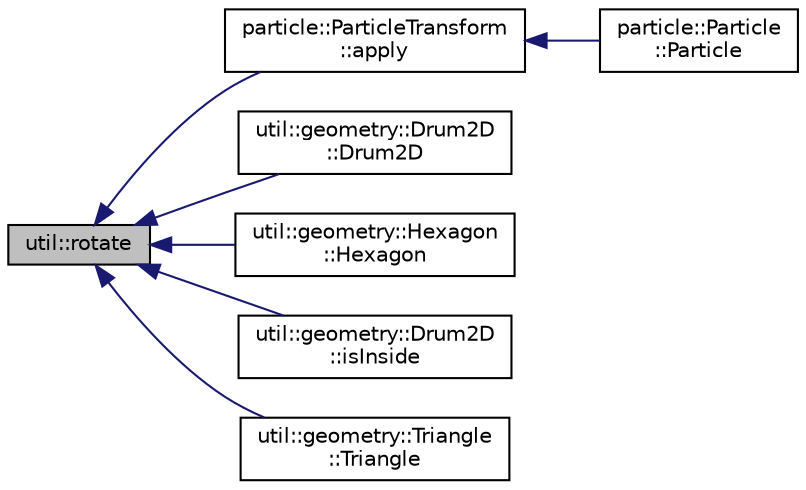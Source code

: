 digraph "util::rotate"
{
  edge [fontname="Helvetica",fontsize="10",labelfontname="Helvetica",labelfontsize="10"];
  node [fontname="Helvetica",fontsize="10",shape=record];
  rankdir="LR";
  Node612 [label="util::rotate",height=0.2,width=0.4,color="black", fillcolor="grey75", style="filled", fontcolor="black"];
  Node612 -> Node613 [dir="back",color="midnightblue",fontsize="10",style="solid",fontname="Helvetica"];
  Node613 [label="particle::ParticleTransform\l::apply",height=0.2,width=0.4,color="black", fillcolor="white", style="filled",URL="$structparticle_1_1ParticleTransform.html#ac84e7ec4803c9231dfb15bc181a2dc4f",tooltip="Returns the transformed vector. We assume that the passed vector passes through origin. "];
  Node613 -> Node614 [dir="back",color="midnightblue",fontsize="10",style="solid",fontname="Helvetica"];
  Node614 [label="particle::Particle\l::Particle",height=0.2,width=0.4,color="black", fillcolor="white", style="filled",URL="$classparticle_1_1Particle.html#a420f9e3bb2b356a937b2447064494ca1",tooltip="Constructor. "];
  Node612 -> Node615 [dir="back",color="midnightblue",fontsize="10",style="solid",fontname="Helvetica"];
  Node615 [label="util::geometry::Drum2D\l::Drum2D",height=0.2,width=0.4,color="black", fillcolor="white", style="filled",URL="$classutil_1_1geometry_1_1Drum2D.html#ad9b0c988bf94ffb127b48e78d87d8cc6",tooltip="Constructor. "];
  Node612 -> Node616 [dir="back",color="midnightblue",fontsize="10",style="solid",fontname="Helvetica"];
  Node616 [label="util::geometry::Hexagon\l::Hexagon",height=0.2,width=0.4,color="black", fillcolor="white", style="filled",URL="$classutil_1_1geometry_1_1Hexagon.html#a863ab95e2b0aa910ef6133e821341abe",tooltip="Constructor. "];
  Node612 -> Node617 [dir="back",color="midnightblue",fontsize="10",style="solid",fontname="Helvetica"];
  Node617 [label="util::geometry::Drum2D\l::isInside",height=0.2,width=0.4,color="black", fillcolor="white", style="filled",URL="$classutil_1_1geometry_1_1Drum2D.html#a3e79daf6f2dd929bf236004a72ad5b70",tooltip="Checks if point is inside this object. "];
  Node612 -> Node618 [dir="back",color="midnightblue",fontsize="10",style="solid",fontname="Helvetica"];
  Node618 [label="util::geometry::Triangle\l::Triangle",height=0.2,width=0.4,color="black", fillcolor="white", style="filled",URL="$classutil_1_1geometry_1_1Triangle.html#ad1e951f93e9d6422a967363c9199fa6b",tooltip="Constructor. "];
}
